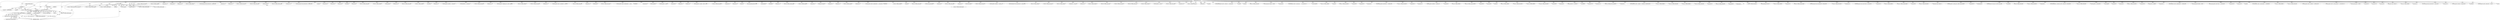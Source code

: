 digraph "0_stb_98fdfc6df88b1e34a736d5e126e6c8139c8de1a6_2@pointer" {
"1000264" [label="(Call,error(f, VORBIS_unexpected_eof))"];
"1000259" [label="(Call,getn(f, header, 6))"];
"1000250" [label="(Call,get8(f))"];
"1000126" [label="(Call,start_page(f))"];
"1000107" [label="(MethodParameterIn,vorb *f)"];
"1000263" [label="(Return,return error(f, VORBIS_unexpected_eof);)"];
"1002110" [label="(Call,error(f, VORBIS_invalid_setup))"];
"1001020" [label="(Call,error(f, VORBIS_outofmem))"];
"1000254" [label="(Call,error(f, VORBIS_invalid_first_page))"];
"1002025" [label="(Call,get_bits(f, 3))"];
"1002907" [label="(Call,get_bits(f,8))"];
"1003196" [label="(Call,get_bits(f,16))"];
"1000269" [label="(Call,vorbis_validate(header))"];
"1001152" [label="(Call,error(f, VORBIS_outofmem))"];
"1001392" [label="(Call,setup_temp_free(f,mults,sizeof(mults[0])*c->lookup_values))"];
"1002051" [label="(Call,get_bits(f, 8))"];
"1000603" [label="(Call,get_bits(f, 8))"];
"1000585" [label="(Call,error(f, VORBIS_invalid_setup))"];
"1000769" [label="(Call,error(f, VORBIS_invalid_setup))"];
"1000435" [label="(Call,start_packet(f))"];
"1000321" [label="(Call,error(f, VORBIS_invalid_first_page))"];
"1001843" [label="(Call,get_bits(f, 16))"];
"1001625" [label="(Call,setup_temp_free(f, mults,sizeof(mults[0])*c->lookup_values))"];
"1000332" [label="(Call,get8(f))"];
"1001896" [label="(Call,get_bits(f,16))"];
"1003203" [label="(Call,get_bits(f,8))"];
"1000500" [label="(Call,get_bits(f,8))"];
"1001243" [label="(Call,CHECK(f))"];
"1002453" [label="(Call,get_bits(f,6))"];
"1001340" [label="(Call,error(f, VORBIS_invalid_setup))"];
"1000266" [label="(Identifier,VORBIS_unexpected_eof)"];
"1002637" [label="(Call,error(f, VORBIS_outofmem))"];
"1003238" [label="(Call,flush_packet(f))"];
"1001283" [label="(Call,get_bits(f, 32))"];
"1002065" [label="(Call,error(f, VORBIS_invalid_setup))"];
"1002535" [label="(Call,error(f, VORBIS_outofmem))"];
"1000573" [label="(Call,CHECK(f))"];
"1000249" [label="(Call,get8(f) != VORBIS_packet_id)"];
"1001291" [label="(Call,get_bits(f, 4))"];
"1000262" [label="(Literal,6)"];
"1003265" [label="(Call,setup_malloc(f, sizeof(float) * f->blocksize_1))"];
"1003388" [label="(Call,init_blocksize(f, 1, f->blocksize_1))"];
"1002984" [label="(Call,error(f, VORBIS_invalid_setup))"];
"1002398" [label="(Call,get_bits(f, 16))"];
"1002771" [label="(Call,setup_malloc(f, f->mapping_count * sizeof(*f->mapping)))"];
"1003330" [label="(Call,error(f, VORBIS_outofmem))"];
"1001404" [label="(Call,error(f, VORBIS_invalid_setup))"];
"1001249" [label="(Call,get_bits(f, 4))"];
"1002702" [label="(Call,setup_malloc(f, sizeof(r->classdata[j][0]) * classwords))"];
"1000370" [label="(Call,error(f, VORBIS_invalid_setup))"];
"1002324" [label="(Call,get_bits(f, 6))"];
"1003118" [label="(Call,get_bits(f,8))"];
"1003018" [label="(Call,error(f, VORBIS_invalid_setup))"];
"1001469" [label="(Call,setup_malloc(f, sizeof(c->multiplicands[0]) * c->entries        * c->dimensions))"];
"1002504" [label="(Call,get_bits(f,5))"];
"1000259" [label="(Call,getn(f, header, 6))"];
"1000127" [label="(Identifier,f)"];
"1000422" [label="(Call,next_segment(f))"];
"1000875" [label="(Call,setup_malloc(f, c->entries))"];
"1003109" [label="(Call,get_bits(f,8))"];
"1000257" [label="(ControlStructure,if (!getn(f, header, 6)))"];
"1000804" [label="(Call,get_bits(f,1))"];
"1000424" [label="(Call,skip(f, len))"];
"1002846" [label="(Call,setup_malloc(f, f->channels * sizeof(*m->chan)))"];
"1003132" [label="(Call,error(f, VORBIS_invalid_setup))"];
"1000616" [label="(Call,get_bits(f, 8))"];
"1002577" [label="(Call,get_bits(f, 8))"];
"1000328" [label="(Call,get32(f))"];
"1000445" [label="(Call,is_whole_packet_present(f, TRUE))"];
"1000465" [label="(Call,get8_packet(f))"];
"1001754" [label="(Call,CHECK(f))"];
"1003048" [label="(Call,get_bits(f, 4))"];
"1000403" [label="(Call,error(f, VORBIS_invalid_first_page))"];
"1000245" [label="(Call,error(f, VORBIS_invalid_first_page))"];
"1001181" [label="(Call,error(f, VORBIS_outofmem))"];
"1002876" [label="(Call,get_bits(f,4))"];
"1000753" [label="(Call,get_bits(f, ilog(limit)))"];
"1000125" [label="(Call,!start_page(f))"];
"1002035" [label="(Call,get_bits(f, 2))"];
"1002868" [label="(Call,get_bits(f,1))"];
"1000107" [label="(MethodParameterIn,vorb *f)"];
"1000992" [label="(Call,error(f, VORBIS_outofmem))"];
"1002495" [label="(Call,get_bits(f,3))"];
"1001446" [label="(Call,setup_malloc(f, sizeof(c->multiplicands[0]) * c->sorted_entries * c->dimensions))"];
"1002789" [label="(Call,error(f, VORBIS_outofmem))"];
"1000313" [label="(Call,get32(f))"];
"1003146" [label="(Call,error(f, VORBIS_invalid_setup))"];
"1003619" [label="(Call,stb_vorbis_get_file_offset(f))"];
"1001939" [label="(Call,get_bits(f,8))"];
"1003004" [label="(Call,error(f, VORBIS_invalid_setup))"];
"1002898" [label="(Call,get_bits(f,1))"];
"1000264" [label="(Call,error(f, VORBIS_unexpected_eof))"];
"1000190" [label="(Call,getn(f, header, 6))"];
"1000440" [label="(Call,IS_PUSH_MODE(f))"];
"1000261" [label="(Identifier,header)"];
"1000138" [label="(Call,error(f, VORBIS_invalid_first_page))"];
"1000469" [label="(Call,error(f, VORBIS_invalid_setup))"];
"1003281" [label="(Call,setup_malloc(f, sizeof(float) * f->blocksize_1/2))"];
"1001683" [label="(Call,setup_temp_free(f, mults,sizeof(mults[0])*c->lookup_values))"];
"1001822" [label="(Call,error(f, VORBIS_outofmem))"];
"1001259" [label="(Call,error(f, VORBIS_invalid_setup))"];
"1001046" [label="(Call,error(f, VORBIS_outofmem))"];
"1001382" [label="(Call,get_bits(f, c->value_bits))"];
"1000590" [label="(Call,get_bits(f, 8))"];
"1003373" [label="(Call,error(f, VORBIS_outofmem))"];
"1000829" [label="(Call,error(f, VORBIS_invalid_setup))"];
"1003213" [label="(Call,error(f, VORBIS_invalid_setup))"];
"1001118" [label="(Call,error(f, VORBIS_invalid_setup))"];
"1003612" [label="(Call,error(f, VORBIS_outofmem))"];
"1000277" [label="(Call,get32(f))"];
"1000250" [label="(Call,get8(f))"];
"1000708" [label="(Call,setup_malloc(f, c->entries))"];
"1000611" [label="(Call,error(f, VORBIS_invalid_setup))"];
"1001275" [label="(Call,get_bits(f, 32))"];
"1001786" [label="(Call,error(f, VORBIS_invalid_setup))"];
"1002126" [label="(Call,get_bits(f,4))"];
"1000260" [label="(Identifier,f)"];
"1000288" [label="(Call,get8(f))"];
"1001029" [label="(Call,setup_temp_malloc(f, sizeof(*c->codewords) * c->sorted_entries))"];
"1000232" [label="(Call,get8(f))"];
"1000395" [label="(Call,get8(f))"];
"1000251" [label="(Identifier,f)"];
"1001855" [label="(Call,error(f, VORBIS_invalid_setup))"];
"1000898" [label="(Call,setup_temp_free(f, lengths, c->entries))"];
"1001903" [label="(Call,get_bits(f,6))"];
"1001161" [label="(Call,setup_malloc(f, sizeof(*c->sorted_values   ) * (c->sorted_entries+1)))"];
"1000414" [label="(Call,start_packet(f))"];
"1001695" [label="(Call,error(f, VORBIS_outofmem))"];
"1000126" [label="(Call,start_page(f))"];
"1000324" [label="(Call,get32(f))"];
"1000148" [label="(Call,error(f, VORBIS_invalid_first_page))"];
"1000683" [label="(Call,error(f, VORBIS_invalid_setup))"];
"1001918" [label="(Call,get_bits(f,4))"];
"1000632" [label="(Call,get_bits(f, 8))"];
"1003014" [label="(Call,get_bits(f,2))"];
"1001347" [label="(Call,setup_temp_malloc(f, sizeof(mults[0]) * c->lookup_values))"];
"1000158" [label="(Call,error(f, VORBIS_invalid_first_page))"];
"1002593" [label="(Call,error(f, VORBIS_invalid_setup))"];
"1001990" [label="(Call,get_bits(f, 4))"];
"1001969" [label="(Call,get_bits(f, 5))"];
"1003354" [label="(Call,setup_malloc(f, sizeof(float) * f->blocksize_1/2))"];
"1000657" [label="(Call,get_bits(f,1))"];
"1002864" [label="(Call,error(f, VORBIS_outofmem))"];
"1000306" [label="(Call,error(f, VORBIS_too_many_channels))"];
"1000731" [label="(Call,get_bits(f,5))"];
"1001910" [label="(Call,get_bits(f,8))"];
"1000326" [label="(Call,get32(f))"];
"1002353" [label="(Call,error(f, VORBIS_outofmem))"];
"1002473" [label="(Call,error(f, VORBIS_invalid_setup))"];
"1000717" [label="(Call,error(f, VORBIS_outofmem))"];
"1000492" [label="(Call,error(f, VORBIS_invalid_setup))"];
"1003100" [label="(Call,get_bits(f,8))"];
"1001882" [label="(Call,get_bits(f,8))"];
"1003378" [label="(Call,init_blocksize(f, 0, f->blocksize_0))"];
"1000265" [label="(Identifier,f)"];
"1001656" [label="(Call,CHECK(f))"];
"1001778" [label="(Call,get_bits(f, 16))"];
"1002417" [label="(Call,get_bits(f, 24))"];
"1001943" [label="(Call,error(f, VORBIS_feature_not_supported))"];
"1003182" [label="(Call,get_bits(f,1))"];
"1002614" [label="(Call,setup_malloc(f, sizeof(*r->classdata) * f->codebooks[r->classbook].entries))"];
"1001066" [label="(Call,error(f, VORBIS_outofmem))"];
"1000382" [label="(Call,error(f, VORBIS_invalid_setup))"];
"1002723" [label="(Call,error(f, VORBIS_outofmem))"];
"1001637" [label="(Call,error(f, VORBIS_invalid_setup))"];
"1001794" [label="(Call,get_bits(f, 6))"];
"1000168" [label="(Call,error(f, VORBIS_invalid_first_page))"];
"1000390" [label="(Call,error(f, VORBIS_invalid_setup))"];
"1001889" [label="(Call,get_bits(f,16))"];
"1002761" [label="(Call,get_bits(f,6))"];
"1000272" [label="(Call,error(f, VORBIS_invalid_first_page))"];
"1003235" [label="(Call,error(f, VORBIS_invalid_setup))"];
"1000258" [label="(Call,!getn(f, header, 6))"];
"1001113" [label="(Call,setup_temp_free(f, values, 0))"];
"1001504" [label="(Call,error(f, VORBIS_outofmem))"];
"1000637" [label="(Call,get_bits(f, 8))"];
"1000281" [label="(Call,error(f, VORBIS_invalid_first_page))"];
"1001743" [label="(Call,setup_temp_free(f, mults, sizeof(mults[0])*c->lookup_values))"];
"1002436" [label="(Call,error(f, VORBIS_invalid_setup))"];
"1002829" [label="(Call,get_bits(f,16))"];
"1001206" [label="(Call,setup_temp_free(f, values, sizeof(*values)*c->sorted_entries))"];
"1003154" [label="(Call,get_bits(f, 6))"];
"1001362" [label="(Call,error(f, VORBIS_outofmem))"];
"1003623" [label="(MethodReturn,static int)"];
"1000296" [label="(Call,error(f, VORBIS_invalid_first_page))"];
"1002461" [label="(Call,get_bits(f,8))"];
"1000598" [label="(Call,error(f, VORBIS_invalid_setup))"];
"1002931" [label="(Call,get_bits(f, ilog(f->channels-1)))"];
"1000263" [label="(Return,return error(f, VORBIS_unexpected_eof);)"];
"1002334" [label="(Call,setup_malloc(f, f->residue_count * sizeof(f->residue_config[0])))"];
"1001761" [label="(Call,get_bits(f, 6))"];
"1000485" [label="(Call,get8_packet(f))"];
"1001804" [label="(Call,setup_malloc(f, f->floor_count * sizeof(*f->floor_config)))"];
"1000960" [label="(Call,CHECK(f))"];
"1002968" [label="(Call,error(f, VORBIS_invalid_setup))"];
"1003064" [label="(Call,error(f, VORBIS_invalid_setup))"];
"1002118" [label="(Call,get_bits(f,2))"];
"1000252" [label="(Identifier,VORBIS_packet_id)"];
"1001216" [label="(Call,setup_temp_free(f, c->codewords, sizeof(*c->codewords)*c->sorted_entries))"];
"1002410" [label="(Call,error(f, VORBIS_invalid_setup))"];
"1001009" [label="(Call,setup_malloc(f, c->sorted_entries))"];
"1000408" [label="(Call,start_page(f))"];
"1000667" [label="(Call,get_bits(f,1))"];
"1002499" [label="(Call,get_bits(f,1))"];
"1002837" [label="(Call,error(f, VORBIS_invalid_setup))"];
"1003189" [label="(Call,get_bits(f,16))"];
"1002194" [label="(Call,get_bits(f, g->rangebits))"];
"1000816" [label="(Call,get_bits(f, 5))"];
"1001664" [label="(Call,setup_malloc(f, sizeof(c->multiplicands[0]) * c->lookup_values))"];
"1001230" [label="(Call,setup_temp_free(f, lengths, c->entries))"];
"1001053" [label="(Call,setup_temp_malloc(f, sizeof(*values) * c->sorted_entries))"];
"1002444" [label="(Call,get_bits(f,24))"];
"1000646" [label="(Call,get_bits(f, 8))"];
"1000236" [label="(Call,get8(f))"];
"1002516" [label="(Call,setup_malloc(f, sizeof(r->residue_books[0]) * r->classifications))"];
"1000887" [label="(Call,error(f, VORBIS_outofmem))"];
"1003223" [label="(Call,error(f, VORBIS_invalid_setup))"];
"1000240" [label="(Call,error(f, VORBIS_ogg_skeleton_not_supported))"];
"1000510" [label="(Call,setup_malloc(f, sizeof(*f->codebooks) * f->codebook_count))"];
"1001132" [label="(Call,setup_malloc(f, sizeof(*c->sorted_codewords) * (c->sorted_entries+1)))"];
"1000694" [label="(Call,setup_temp_malloc(f, c->entries))"];
"1000625" [label="(Call,get_bits(f, 8))"];
"1002424" [label="(Call,get_bits(f, 24))"];
"1002093" [label="(Call,get_bits(f,8))"];
"1002947" [label="(Call,get_bits(f, ilog(f->channels-1)))"];
"1000528" [label="(Call,error(f, VORBIS_outofmem))"];
"1001299" [label="(Call,get_bits(f,1))"];
"1001492" [label="(Call,setup_temp_free(f,mults,sizeof(mults[0])*c->lookup_values))"];
"1000577" [label="(Call,get_bits(f, 8))"];
"1003299" [label="(Call,setup_malloc(f, sizeof(int16) * longest_floorlist))"];
"1001756" [label="(Call,CHECK(f))"];
"1000974" [label="(Call,setup_malloc(f, sizeof(c->codewords[0]) * c->entries))"];
"1000264" -> "1000263"  [label="AST: "];
"1000264" -> "1000266"  [label="CFG: "];
"1000265" -> "1000264"  [label="AST: "];
"1000266" -> "1000264"  [label="AST: "];
"1000263" -> "1000264"  [label="CFG: "];
"1000264" -> "1003623"  [label="DDG: f"];
"1000264" -> "1003623"  [label="DDG: error(f, VORBIS_unexpected_eof)"];
"1000264" -> "1003623"  [label="DDG: VORBIS_unexpected_eof"];
"1000264" -> "1000263"  [label="DDG: error(f, VORBIS_unexpected_eof)"];
"1000259" -> "1000264"  [label="DDG: f"];
"1000107" -> "1000264"  [label="DDG: f"];
"1000259" -> "1000258"  [label="AST: "];
"1000259" -> "1000262"  [label="CFG: "];
"1000260" -> "1000259"  [label="AST: "];
"1000261" -> "1000259"  [label="AST: "];
"1000262" -> "1000259"  [label="AST: "];
"1000258" -> "1000259"  [label="CFG: "];
"1000259" -> "1003623"  [label="DDG: header"];
"1000259" -> "1000258"  [label="DDG: f"];
"1000259" -> "1000258"  [label="DDG: header"];
"1000259" -> "1000258"  [label="DDG: 6"];
"1000250" -> "1000259"  [label="DDG: f"];
"1000107" -> "1000259"  [label="DDG: f"];
"1000259" -> "1000269"  [label="DDG: header"];
"1000259" -> "1000272"  [label="DDG: f"];
"1000259" -> "1000277"  [label="DDG: f"];
"1000250" -> "1000249"  [label="AST: "];
"1000250" -> "1000251"  [label="CFG: "];
"1000251" -> "1000250"  [label="AST: "];
"1000252" -> "1000250"  [label="CFG: "];
"1000250" -> "1000249"  [label="DDG: f"];
"1000126" -> "1000250"  [label="DDG: f"];
"1000107" -> "1000250"  [label="DDG: f"];
"1000250" -> "1000254"  [label="DDG: f"];
"1000126" -> "1000125"  [label="AST: "];
"1000126" -> "1000127"  [label="CFG: "];
"1000127" -> "1000126"  [label="AST: "];
"1000125" -> "1000126"  [label="CFG: "];
"1000126" -> "1003623"  [label="DDG: f"];
"1000126" -> "1000125"  [label="DDG: f"];
"1000107" -> "1000126"  [label="DDG: f"];
"1000126" -> "1000138"  [label="DDG: f"];
"1000126" -> "1000148"  [label="DDG: f"];
"1000126" -> "1000158"  [label="DDG: f"];
"1000126" -> "1000168"  [label="DDG: f"];
"1000126" -> "1000190"  [label="DDG: f"];
"1000126" -> "1000240"  [label="DDG: f"];
"1000126" -> "1000245"  [label="DDG: f"];
"1000107" -> "1000106"  [label="AST: "];
"1000107" -> "1003623"  [label="DDG: f"];
"1000107" -> "1000138"  [label="DDG: f"];
"1000107" -> "1000148"  [label="DDG: f"];
"1000107" -> "1000158"  [label="DDG: f"];
"1000107" -> "1000168"  [label="DDG: f"];
"1000107" -> "1000190"  [label="DDG: f"];
"1000107" -> "1000232"  [label="DDG: f"];
"1000107" -> "1000236"  [label="DDG: f"];
"1000107" -> "1000240"  [label="DDG: f"];
"1000107" -> "1000245"  [label="DDG: f"];
"1000107" -> "1000254"  [label="DDG: f"];
"1000107" -> "1000272"  [label="DDG: f"];
"1000107" -> "1000277"  [label="DDG: f"];
"1000107" -> "1000281"  [label="DDG: f"];
"1000107" -> "1000288"  [label="DDG: f"];
"1000107" -> "1000296"  [label="DDG: f"];
"1000107" -> "1000306"  [label="DDG: f"];
"1000107" -> "1000313"  [label="DDG: f"];
"1000107" -> "1000321"  [label="DDG: f"];
"1000107" -> "1000324"  [label="DDG: f"];
"1000107" -> "1000326"  [label="DDG: f"];
"1000107" -> "1000328"  [label="DDG: f"];
"1000107" -> "1000332"  [label="DDG: f"];
"1000107" -> "1000370"  [label="DDG: f"];
"1000107" -> "1000382"  [label="DDG: f"];
"1000107" -> "1000390"  [label="DDG: f"];
"1000107" -> "1000395"  [label="DDG: f"];
"1000107" -> "1000403"  [label="DDG: f"];
"1000107" -> "1000408"  [label="DDG: f"];
"1000107" -> "1000414"  [label="DDG: f"];
"1000107" -> "1000422"  [label="DDG: f"];
"1000107" -> "1000424"  [label="DDG: f"];
"1000107" -> "1000435"  [label="DDG: f"];
"1000107" -> "1000440"  [label="DDG: f"];
"1000107" -> "1000445"  [label="DDG: f"];
"1000107" -> "1000465"  [label="DDG: f"];
"1000107" -> "1000469"  [label="DDG: f"];
"1000107" -> "1000485"  [label="DDG: f"];
"1000107" -> "1000492"  [label="DDG: f"];
"1000107" -> "1000500"  [label="DDG: f"];
"1000107" -> "1000510"  [label="DDG: f"];
"1000107" -> "1000528"  [label="DDG: f"];
"1000107" -> "1000573"  [label="DDG: f"];
"1000107" -> "1000577"  [label="DDG: f"];
"1000107" -> "1000585"  [label="DDG: f"];
"1000107" -> "1000590"  [label="DDG: f"];
"1000107" -> "1000598"  [label="DDG: f"];
"1000107" -> "1000603"  [label="DDG: f"];
"1000107" -> "1000611"  [label="DDG: f"];
"1000107" -> "1000616"  [label="DDG: f"];
"1000107" -> "1000625"  [label="DDG: f"];
"1000107" -> "1000632"  [label="DDG: f"];
"1000107" -> "1000637"  [label="DDG: f"];
"1000107" -> "1000646"  [label="DDG: f"];
"1000107" -> "1000657"  [label="DDG: f"];
"1000107" -> "1000667"  [label="DDG: f"];
"1000107" -> "1000683"  [label="DDG: f"];
"1000107" -> "1000694"  [label="DDG: f"];
"1000107" -> "1000708"  [label="DDG: f"];
"1000107" -> "1000717"  [label="DDG: f"];
"1000107" -> "1000731"  [label="DDG: f"];
"1000107" -> "1000753"  [label="DDG: f"];
"1000107" -> "1000769"  [label="DDG: f"];
"1000107" -> "1000804"  [label="DDG: f"];
"1000107" -> "1000816"  [label="DDG: f"];
"1000107" -> "1000829"  [label="DDG: f"];
"1000107" -> "1000875"  [label="DDG: f"];
"1000107" -> "1000887"  [label="DDG: f"];
"1000107" -> "1000898"  [label="DDG: f"];
"1000107" -> "1000960"  [label="DDG: f"];
"1000107" -> "1000974"  [label="DDG: f"];
"1000107" -> "1000992"  [label="DDG: f"];
"1000107" -> "1001009"  [label="DDG: f"];
"1000107" -> "1001020"  [label="DDG: f"];
"1000107" -> "1001029"  [label="DDG: f"];
"1000107" -> "1001046"  [label="DDG: f"];
"1000107" -> "1001053"  [label="DDG: f"];
"1000107" -> "1001066"  [label="DDG: f"];
"1000107" -> "1001113"  [label="DDG: f"];
"1000107" -> "1001118"  [label="DDG: f"];
"1000107" -> "1001132"  [label="DDG: f"];
"1000107" -> "1001152"  [label="DDG: f"];
"1000107" -> "1001161"  [label="DDG: f"];
"1000107" -> "1001181"  [label="DDG: f"];
"1000107" -> "1001206"  [label="DDG: f"];
"1000107" -> "1001216"  [label="DDG: f"];
"1000107" -> "1001230"  [label="DDG: f"];
"1000107" -> "1001243"  [label="DDG: f"];
"1000107" -> "1001249"  [label="DDG: f"];
"1000107" -> "1001259"  [label="DDG: f"];
"1000107" -> "1001275"  [label="DDG: f"];
"1000107" -> "1001283"  [label="DDG: f"];
"1000107" -> "1001291"  [label="DDG: f"];
"1000107" -> "1001299"  [label="DDG: f"];
"1000107" -> "1001340"  [label="DDG: f"];
"1000107" -> "1001347"  [label="DDG: f"];
"1000107" -> "1001362"  [label="DDG: f"];
"1000107" -> "1001382"  [label="DDG: f"];
"1000107" -> "1001392"  [label="DDG: f"];
"1000107" -> "1001404"  [label="DDG: f"];
"1000107" -> "1001446"  [label="DDG: f"];
"1000107" -> "1001469"  [label="DDG: f"];
"1000107" -> "1001492"  [label="DDG: f"];
"1000107" -> "1001504"  [label="DDG: f"];
"1000107" -> "1001625"  [label="DDG: f"];
"1000107" -> "1001637"  [label="DDG: f"];
"1000107" -> "1001656"  [label="DDG: f"];
"1000107" -> "1001664"  [label="DDG: f"];
"1000107" -> "1001683"  [label="DDG: f"];
"1000107" -> "1001695"  [label="DDG: f"];
"1000107" -> "1001743"  [label="DDG: f"];
"1000107" -> "1001754"  [label="DDG: f"];
"1000107" -> "1001756"  [label="DDG: f"];
"1000107" -> "1001761"  [label="DDG: f"];
"1000107" -> "1001778"  [label="DDG: f"];
"1000107" -> "1001786"  [label="DDG: f"];
"1000107" -> "1001794"  [label="DDG: f"];
"1000107" -> "1001804"  [label="DDG: f"];
"1000107" -> "1001822"  [label="DDG: f"];
"1000107" -> "1001843"  [label="DDG: f"];
"1000107" -> "1001855"  [label="DDG: f"];
"1000107" -> "1001882"  [label="DDG: f"];
"1000107" -> "1001889"  [label="DDG: f"];
"1000107" -> "1001896"  [label="DDG: f"];
"1000107" -> "1001903"  [label="DDG: f"];
"1000107" -> "1001910"  [label="DDG: f"];
"1000107" -> "1001918"  [label="DDG: f"];
"1000107" -> "1001939"  [label="DDG: f"];
"1000107" -> "1001943"  [label="DDG: f"];
"1000107" -> "1001969"  [label="DDG: f"];
"1000107" -> "1001990"  [label="DDG: f"];
"1000107" -> "1002025"  [label="DDG: f"];
"1000107" -> "1002035"  [label="DDG: f"];
"1000107" -> "1002051"  [label="DDG: f"];
"1000107" -> "1002065"  [label="DDG: f"];
"1000107" -> "1002093"  [label="DDG: f"];
"1000107" -> "1002110"  [label="DDG: f"];
"1000107" -> "1002118"  [label="DDG: f"];
"1000107" -> "1002126"  [label="DDG: f"];
"1000107" -> "1002194"  [label="DDG: f"];
"1000107" -> "1002324"  [label="DDG: f"];
"1000107" -> "1002334"  [label="DDG: f"];
"1000107" -> "1002353"  [label="DDG: f"];
"1000107" -> "1002398"  [label="DDG: f"];
"1000107" -> "1002410"  [label="DDG: f"];
"1000107" -> "1002417"  [label="DDG: f"];
"1000107" -> "1002424"  [label="DDG: f"];
"1000107" -> "1002436"  [label="DDG: f"];
"1000107" -> "1002444"  [label="DDG: f"];
"1000107" -> "1002453"  [label="DDG: f"];
"1000107" -> "1002461"  [label="DDG: f"];
"1000107" -> "1002473"  [label="DDG: f"];
"1000107" -> "1002495"  [label="DDG: f"];
"1000107" -> "1002499"  [label="DDG: f"];
"1000107" -> "1002504"  [label="DDG: f"];
"1000107" -> "1002516"  [label="DDG: f"];
"1000107" -> "1002535"  [label="DDG: f"];
"1000107" -> "1002577"  [label="DDG: f"];
"1000107" -> "1002593"  [label="DDG: f"];
"1000107" -> "1002614"  [label="DDG: f"];
"1000107" -> "1002637"  [label="DDG: f"];
"1000107" -> "1002702"  [label="DDG: f"];
"1000107" -> "1002723"  [label="DDG: f"];
"1000107" -> "1002761"  [label="DDG: f"];
"1000107" -> "1002771"  [label="DDG: f"];
"1000107" -> "1002789"  [label="DDG: f"];
"1000107" -> "1002829"  [label="DDG: f"];
"1000107" -> "1002837"  [label="DDG: f"];
"1000107" -> "1002846"  [label="DDG: f"];
"1000107" -> "1002864"  [label="DDG: f"];
"1000107" -> "1002868"  [label="DDG: f"];
"1000107" -> "1002876"  [label="DDG: f"];
"1000107" -> "1002898"  [label="DDG: f"];
"1000107" -> "1002907"  [label="DDG: f"];
"1000107" -> "1002931"  [label="DDG: f"];
"1000107" -> "1002947"  [label="DDG: f"];
"1000107" -> "1002968"  [label="DDG: f"];
"1000107" -> "1002984"  [label="DDG: f"];
"1000107" -> "1003004"  [label="DDG: f"];
"1000107" -> "1003014"  [label="DDG: f"];
"1000107" -> "1003018"  [label="DDG: f"];
"1000107" -> "1003048"  [label="DDG: f"];
"1000107" -> "1003064"  [label="DDG: f"];
"1000107" -> "1003100"  [label="DDG: f"];
"1000107" -> "1003109"  [label="DDG: f"];
"1000107" -> "1003118"  [label="DDG: f"];
"1000107" -> "1003132"  [label="DDG: f"];
"1000107" -> "1003146"  [label="DDG: f"];
"1000107" -> "1003154"  [label="DDG: f"];
"1000107" -> "1003182"  [label="DDG: f"];
"1000107" -> "1003189"  [label="DDG: f"];
"1000107" -> "1003196"  [label="DDG: f"];
"1000107" -> "1003203"  [label="DDG: f"];
"1000107" -> "1003213"  [label="DDG: f"];
"1000107" -> "1003223"  [label="DDG: f"];
"1000107" -> "1003235"  [label="DDG: f"];
"1000107" -> "1003238"  [label="DDG: f"];
"1000107" -> "1003265"  [label="DDG: f"];
"1000107" -> "1003281"  [label="DDG: f"];
"1000107" -> "1003299"  [label="DDG: f"];
"1000107" -> "1003330"  [label="DDG: f"];
"1000107" -> "1003354"  [label="DDG: f"];
"1000107" -> "1003373"  [label="DDG: f"];
"1000107" -> "1003378"  [label="DDG: f"];
"1000107" -> "1003388"  [label="DDG: f"];
"1000107" -> "1003612"  [label="DDG: f"];
"1000107" -> "1003619"  [label="DDG: f"];
"1000263" -> "1000257"  [label="AST: "];
"1003623" -> "1000263"  [label="CFG: "];
"1000263" -> "1003623"  [label="DDG: <RET>"];
}
